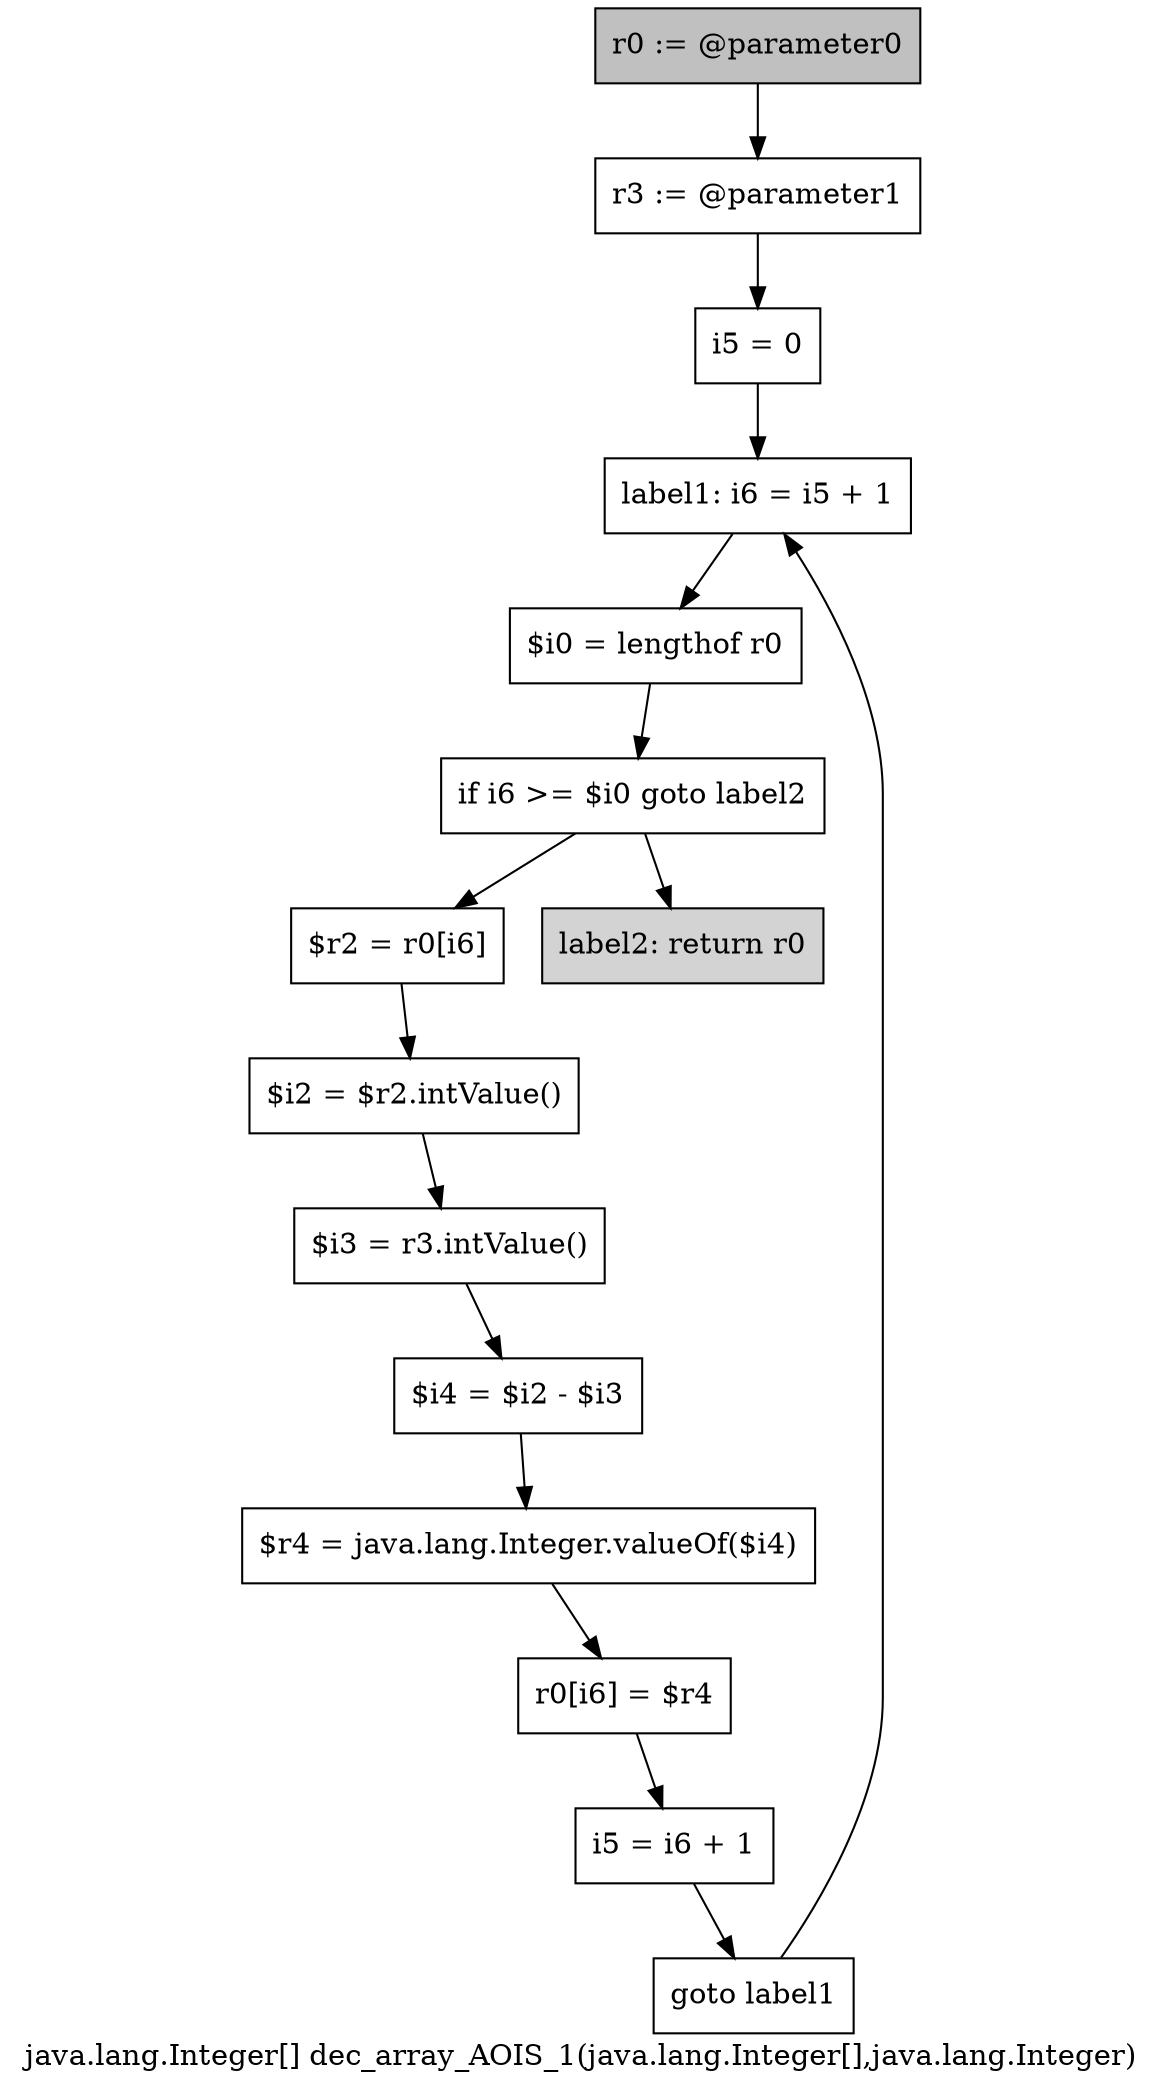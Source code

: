 digraph "java.lang.Integer[] dec_array_AOIS_1(java.lang.Integer[],java.lang.Integer)" {
    label="java.lang.Integer[] dec_array_AOIS_1(java.lang.Integer[],java.lang.Integer)";
    node [shape=box];
    "0" [style=filled,fillcolor=gray,label="r0 := @parameter0",];
    "1" [label="r3 := @parameter1",];
    "0"->"1";
    "2" [label="i5 = 0",];
    "1"->"2";
    "3" [label="label1: i6 = i5 + 1",];
    "2"->"3";
    "4" [label="$i0 = lengthof r0",];
    "3"->"4";
    "5" [label="if i6 >= $i0 goto label2",];
    "4"->"5";
    "6" [label="$r2 = r0[i6]",];
    "5"->"6";
    "14" [style=filled,fillcolor=lightgray,label="label2: return r0",];
    "5"->"14";
    "7" [label="$i2 = $r2.intValue()",];
    "6"->"7";
    "8" [label="$i3 = r3.intValue()",];
    "7"->"8";
    "9" [label="$i4 = $i2 - $i3",];
    "8"->"9";
    "10" [label="$r4 = java.lang.Integer.valueOf($i4)",];
    "9"->"10";
    "11" [label="r0[i6] = $r4",];
    "10"->"11";
    "12" [label="i5 = i6 + 1",];
    "11"->"12";
    "13" [label="goto label1",];
    "12"->"13";
    "13"->"3";
}
